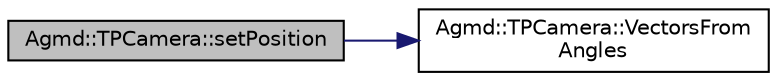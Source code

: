 digraph "Agmd::TPCamera::setPosition"
{
  edge [fontname="Helvetica",fontsize="10",labelfontname="Helvetica",labelfontsize="10"];
  node [fontname="Helvetica",fontsize="10",shape=record];
  rankdir="LR";
  Node1 [label="Agmd::TPCamera::setPosition",height=0.2,width=0.4,color="black", fillcolor="grey75", style="filled" fontcolor="black"];
  Node1 -> Node2 [color="midnightblue",fontsize="10",style="solid",fontname="Helvetica"];
  Node2 [label="Agmd::TPCamera::VectorsFrom\lAngles",height=0.2,width=0.4,color="black", fillcolor="white", style="filled",URL="$class_agmd_1_1_t_p_camera.html#a4af5b7d6b7bb1690e4b4b2ce23186178"];
}
